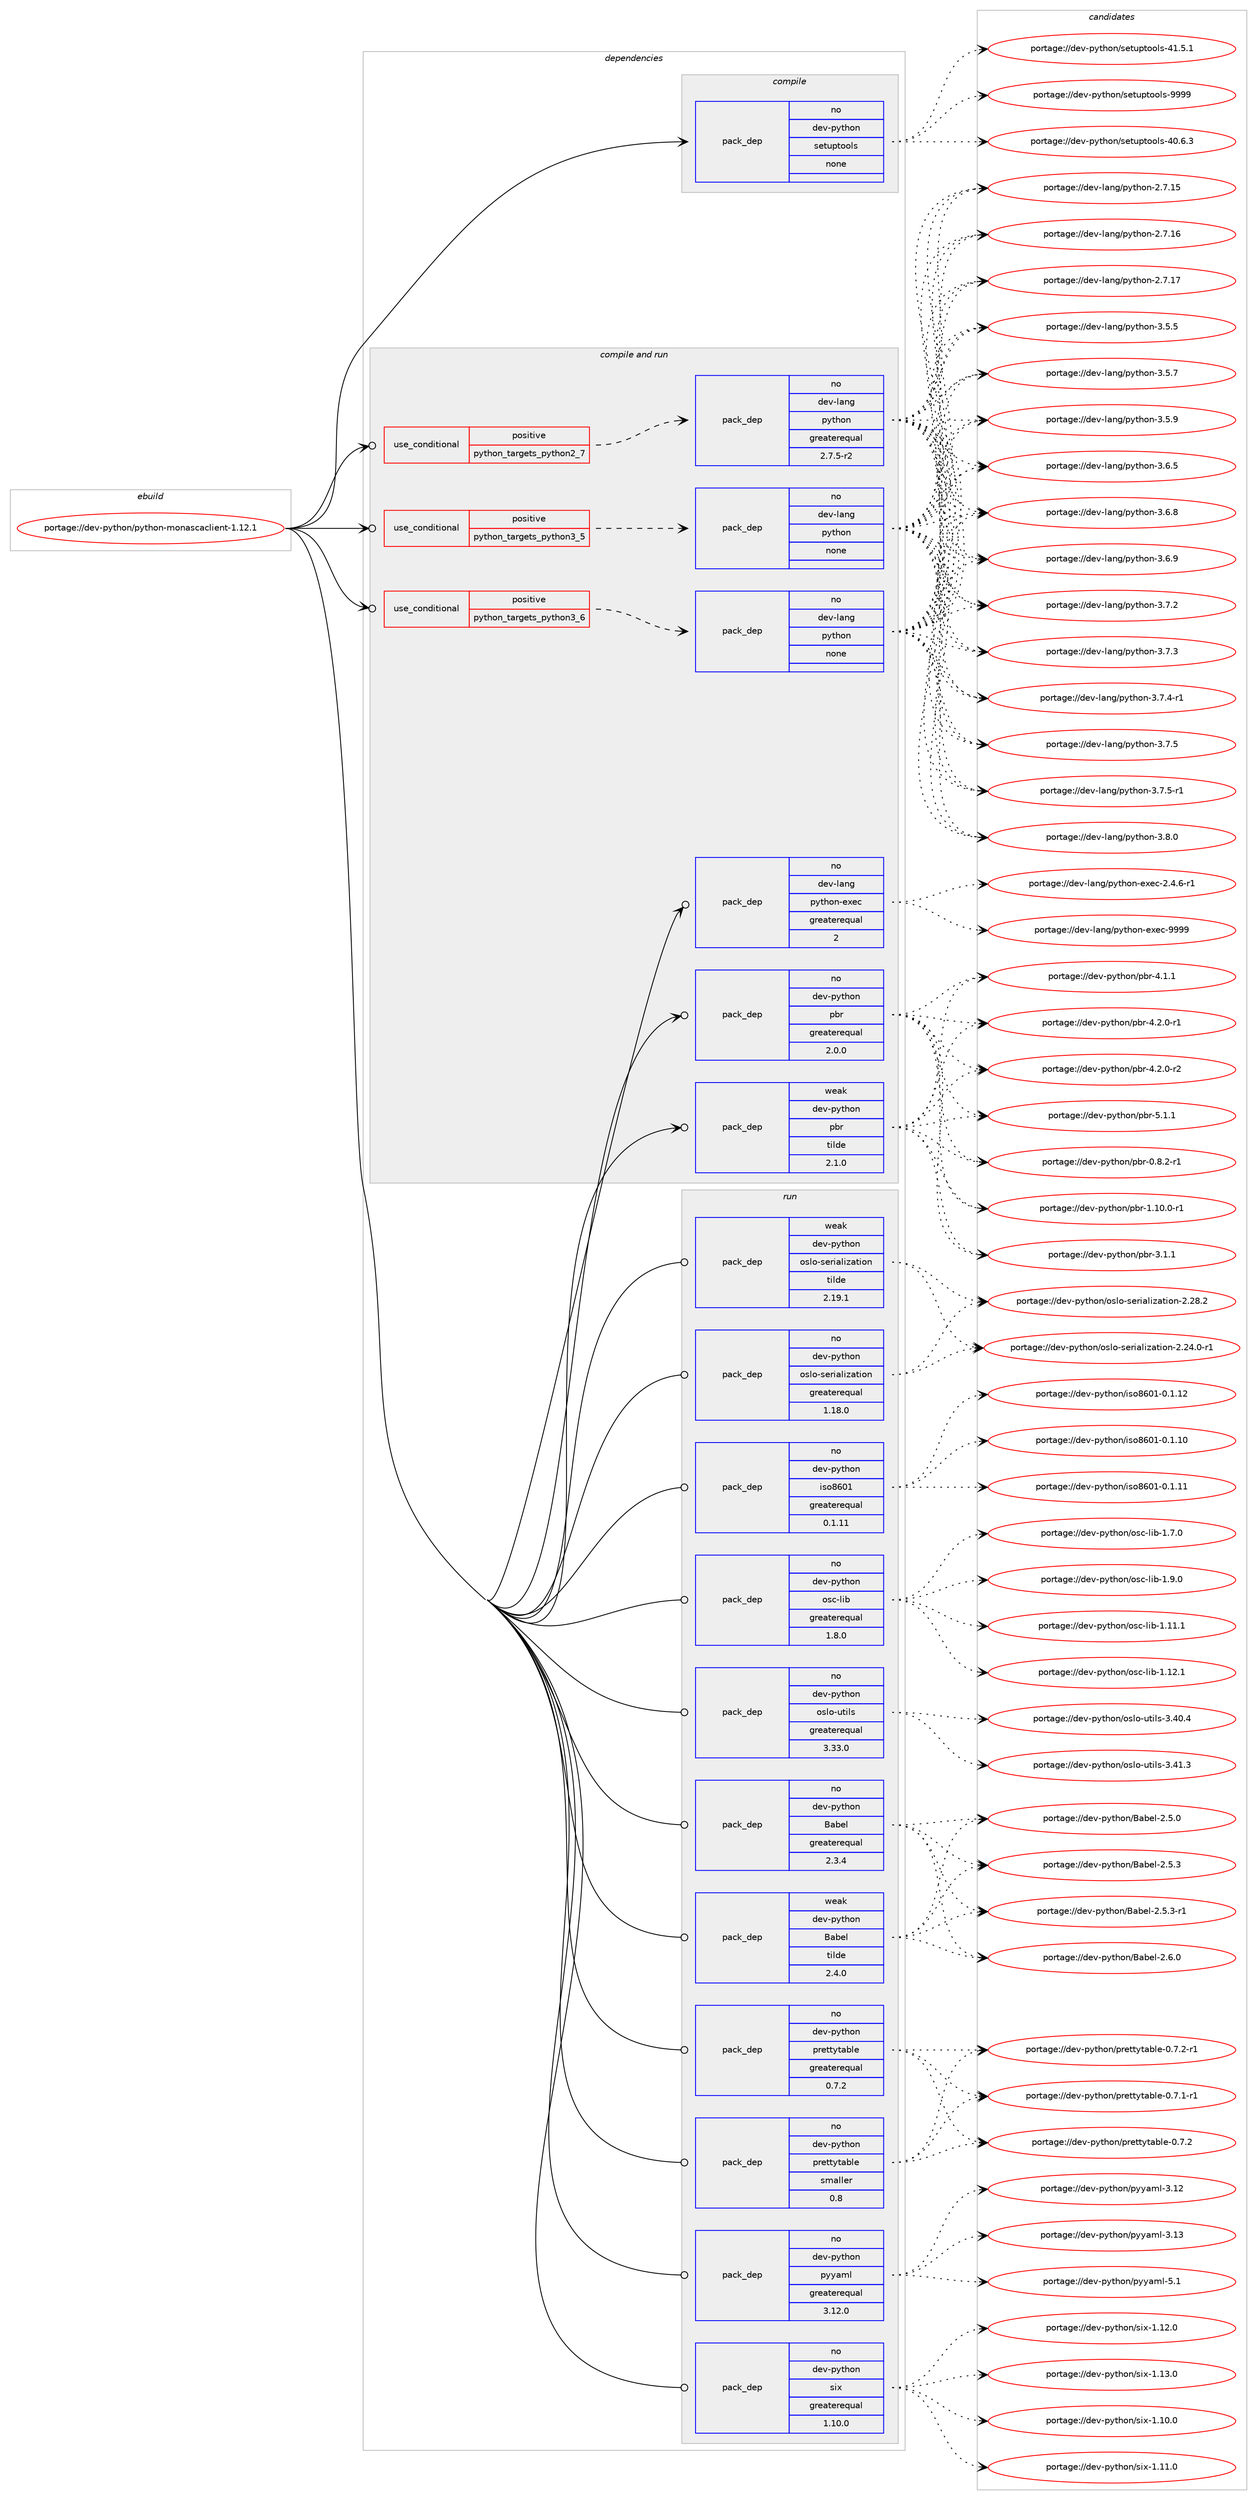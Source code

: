 digraph prolog {

# *************
# Graph options
# *************

newrank=true;
concentrate=true;
compound=true;
graph [rankdir=LR,fontname=Helvetica,fontsize=10,ranksep=1.5];#, ranksep=2.5, nodesep=0.2];
edge  [arrowhead=vee];
node  [fontname=Helvetica,fontsize=10];

# **********
# The ebuild
# **********

subgraph cluster_leftcol {
color=gray;
rank=same;
label=<<i>ebuild</i>>;
id [label="portage://dev-python/python-monascaclient-1.12.1", color=red, width=4, href="../dev-python/python-monascaclient-1.12.1.svg"];
}

# ****************
# The dependencies
# ****************

subgraph cluster_midcol {
color=gray;
label=<<i>dependencies</i>>;
subgraph cluster_compile {
fillcolor="#eeeeee";
style=filled;
label=<<i>compile</i>>;
subgraph pack126675 {
dependency167135 [label=<<TABLE BORDER="0" CELLBORDER="1" CELLSPACING="0" CELLPADDING="4" WIDTH="220"><TR><TD ROWSPAN="6" CELLPADDING="30">pack_dep</TD></TR><TR><TD WIDTH="110">no</TD></TR><TR><TD>dev-python</TD></TR><TR><TD>setuptools</TD></TR><TR><TD>none</TD></TR><TR><TD></TD></TR></TABLE>>, shape=none, color=blue];
}
id:e -> dependency167135:w [weight=20,style="solid",arrowhead="vee"];
}
subgraph cluster_compileandrun {
fillcolor="#eeeeee";
style=filled;
label=<<i>compile and run</i>>;
subgraph cond37066 {
dependency167136 [label=<<TABLE BORDER="0" CELLBORDER="1" CELLSPACING="0" CELLPADDING="4"><TR><TD ROWSPAN="3" CELLPADDING="10">use_conditional</TD></TR><TR><TD>positive</TD></TR><TR><TD>python_targets_python2_7</TD></TR></TABLE>>, shape=none, color=red];
subgraph pack126676 {
dependency167137 [label=<<TABLE BORDER="0" CELLBORDER="1" CELLSPACING="0" CELLPADDING="4" WIDTH="220"><TR><TD ROWSPAN="6" CELLPADDING="30">pack_dep</TD></TR><TR><TD WIDTH="110">no</TD></TR><TR><TD>dev-lang</TD></TR><TR><TD>python</TD></TR><TR><TD>greaterequal</TD></TR><TR><TD>2.7.5-r2</TD></TR></TABLE>>, shape=none, color=blue];
}
dependency167136:e -> dependency167137:w [weight=20,style="dashed",arrowhead="vee"];
}
id:e -> dependency167136:w [weight=20,style="solid",arrowhead="odotvee"];
subgraph cond37067 {
dependency167138 [label=<<TABLE BORDER="0" CELLBORDER="1" CELLSPACING="0" CELLPADDING="4"><TR><TD ROWSPAN="3" CELLPADDING="10">use_conditional</TD></TR><TR><TD>positive</TD></TR><TR><TD>python_targets_python3_5</TD></TR></TABLE>>, shape=none, color=red];
subgraph pack126677 {
dependency167139 [label=<<TABLE BORDER="0" CELLBORDER="1" CELLSPACING="0" CELLPADDING="4" WIDTH="220"><TR><TD ROWSPAN="6" CELLPADDING="30">pack_dep</TD></TR><TR><TD WIDTH="110">no</TD></TR><TR><TD>dev-lang</TD></TR><TR><TD>python</TD></TR><TR><TD>none</TD></TR><TR><TD></TD></TR></TABLE>>, shape=none, color=blue];
}
dependency167138:e -> dependency167139:w [weight=20,style="dashed",arrowhead="vee"];
}
id:e -> dependency167138:w [weight=20,style="solid",arrowhead="odotvee"];
subgraph cond37068 {
dependency167140 [label=<<TABLE BORDER="0" CELLBORDER="1" CELLSPACING="0" CELLPADDING="4"><TR><TD ROWSPAN="3" CELLPADDING="10">use_conditional</TD></TR><TR><TD>positive</TD></TR><TR><TD>python_targets_python3_6</TD></TR></TABLE>>, shape=none, color=red];
subgraph pack126678 {
dependency167141 [label=<<TABLE BORDER="0" CELLBORDER="1" CELLSPACING="0" CELLPADDING="4" WIDTH="220"><TR><TD ROWSPAN="6" CELLPADDING="30">pack_dep</TD></TR><TR><TD WIDTH="110">no</TD></TR><TR><TD>dev-lang</TD></TR><TR><TD>python</TD></TR><TR><TD>none</TD></TR><TR><TD></TD></TR></TABLE>>, shape=none, color=blue];
}
dependency167140:e -> dependency167141:w [weight=20,style="dashed",arrowhead="vee"];
}
id:e -> dependency167140:w [weight=20,style="solid",arrowhead="odotvee"];
subgraph pack126679 {
dependency167142 [label=<<TABLE BORDER="0" CELLBORDER="1" CELLSPACING="0" CELLPADDING="4" WIDTH="220"><TR><TD ROWSPAN="6" CELLPADDING="30">pack_dep</TD></TR><TR><TD WIDTH="110">no</TD></TR><TR><TD>dev-lang</TD></TR><TR><TD>python-exec</TD></TR><TR><TD>greaterequal</TD></TR><TR><TD>2</TD></TR></TABLE>>, shape=none, color=blue];
}
id:e -> dependency167142:w [weight=20,style="solid",arrowhead="odotvee"];
subgraph pack126680 {
dependency167143 [label=<<TABLE BORDER="0" CELLBORDER="1" CELLSPACING="0" CELLPADDING="4" WIDTH="220"><TR><TD ROWSPAN="6" CELLPADDING="30">pack_dep</TD></TR><TR><TD WIDTH="110">no</TD></TR><TR><TD>dev-python</TD></TR><TR><TD>pbr</TD></TR><TR><TD>greaterequal</TD></TR><TR><TD>2.0.0</TD></TR></TABLE>>, shape=none, color=blue];
}
id:e -> dependency167143:w [weight=20,style="solid",arrowhead="odotvee"];
subgraph pack126681 {
dependency167144 [label=<<TABLE BORDER="0" CELLBORDER="1" CELLSPACING="0" CELLPADDING="4" WIDTH="220"><TR><TD ROWSPAN="6" CELLPADDING="30">pack_dep</TD></TR><TR><TD WIDTH="110">weak</TD></TR><TR><TD>dev-python</TD></TR><TR><TD>pbr</TD></TR><TR><TD>tilde</TD></TR><TR><TD>2.1.0</TD></TR></TABLE>>, shape=none, color=blue];
}
id:e -> dependency167144:w [weight=20,style="solid",arrowhead="odotvee"];
}
subgraph cluster_run {
fillcolor="#eeeeee";
style=filled;
label=<<i>run</i>>;
subgraph pack126682 {
dependency167145 [label=<<TABLE BORDER="0" CELLBORDER="1" CELLSPACING="0" CELLPADDING="4" WIDTH="220"><TR><TD ROWSPAN="6" CELLPADDING="30">pack_dep</TD></TR><TR><TD WIDTH="110">no</TD></TR><TR><TD>dev-python</TD></TR><TR><TD>Babel</TD></TR><TR><TD>greaterequal</TD></TR><TR><TD>2.3.4</TD></TR></TABLE>>, shape=none, color=blue];
}
id:e -> dependency167145:w [weight=20,style="solid",arrowhead="odot"];
subgraph pack126683 {
dependency167146 [label=<<TABLE BORDER="0" CELLBORDER="1" CELLSPACING="0" CELLPADDING="4" WIDTH="220"><TR><TD ROWSPAN="6" CELLPADDING="30">pack_dep</TD></TR><TR><TD WIDTH="110">no</TD></TR><TR><TD>dev-python</TD></TR><TR><TD>iso8601</TD></TR><TR><TD>greaterequal</TD></TR><TR><TD>0.1.11</TD></TR></TABLE>>, shape=none, color=blue];
}
id:e -> dependency167146:w [weight=20,style="solid",arrowhead="odot"];
subgraph pack126684 {
dependency167147 [label=<<TABLE BORDER="0" CELLBORDER="1" CELLSPACING="0" CELLPADDING="4" WIDTH="220"><TR><TD ROWSPAN="6" CELLPADDING="30">pack_dep</TD></TR><TR><TD WIDTH="110">no</TD></TR><TR><TD>dev-python</TD></TR><TR><TD>osc-lib</TD></TR><TR><TD>greaterequal</TD></TR><TR><TD>1.8.0</TD></TR></TABLE>>, shape=none, color=blue];
}
id:e -> dependency167147:w [weight=20,style="solid",arrowhead="odot"];
subgraph pack126685 {
dependency167148 [label=<<TABLE BORDER="0" CELLBORDER="1" CELLSPACING="0" CELLPADDING="4" WIDTH="220"><TR><TD ROWSPAN="6" CELLPADDING="30">pack_dep</TD></TR><TR><TD WIDTH="110">no</TD></TR><TR><TD>dev-python</TD></TR><TR><TD>oslo-serialization</TD></TR><TR><TD>greaterequal</TD></TR><TR><TD>1.18.0</TD></TR></TABLE>>, shape=none, color=blue];
}
id:e -> dependency167148:w [weight=20,style="solid",arrowhead="odot"];
subgraph pack126686 {
dependency167149 [label=<<TABLE BORDER="0" CELLBORDER="1" CELLSPACING="0" CELLPADDING="4" WIDTH="220"><TR><TD ROWSPAN="6" CELLPADDING="30">pack_dep</TD></TR><TR><TD WIDTH="110">no</TD></TR><TR><TD>dev-python</TD></TR><TR><TD>oslo-utils</TD></TR><TR><TD>greaterequal</TD></TR><TR><TD>3.33.0</TD></TR></TABLE>>, shape=none, color=blue];
}
id:e -> dependency167149:w [weight=20,style="solid",arrowhead="odot"];
subgraph pack126687 {
dependency167150 [label=<<TABLE BORDER="0" CELLBORDER="1" CELLSPACING="0" CELLPADDING="4" WIDTH="220"><TR><TD ROWSPAN="6" CELLPADDING="30">pack_dep</TD></TR><TR><TD WIDTH="110">no</TD></TR><TR><TD>dev-python</TD></TR><TR><TD>prettytable</TD></TR><TR><TD>greaterequal</TD></TR><TR><TD>0.7.2</TD></TR></TABLE>>, shape=none, color=blue];
}
id:e -> dependency167150:w [weight=20,style="solid",arrowhead="odot"];
subgraph pack126688 {
dependency167151 [label=<<TABLE BORDER="0" CELLBORDER="1" CELLSPACING="0" CELLPADDING="4" WIDTH="220"><TR><TD ROWSPAN="6" CELLPADDING="30">pack_dep</TD></TR><TR><TD WIDTH="110">no</TD></TR><TR><TD>dev-python</TD></TR><TR><TD>prettytable</TD></TR><TR><TD>smaller</TD></TR><TR><TD>0.8</TD></TR></TABLE>>, shape=none, color=blue];
}
id:e -> dependency167151:w [weight=20,style="solid",arrowhead="odot"];
subgraph pack126689 {
dependency167152 [label=<<TABLE BORDER="0" CELLBORDER="1" CELLSPACING="0" CELLPADDING="4" WIDTH="220"><TR><TD ROWSPAN="6" CELLPADDING="30">pack_dep</TD></TR><TR><TD WIDTH="110">no</TD></TR><TR><TD>dev-python</TD></TR><TR><TD>pyyaml</TD></TR><TR><TD>greaterequal</TD></TR><TR><TD>3.12.0</TD></TR></TABLE>>, shape=none, color=blue];
}
id:e -> dependency167152:w [weight=20,style="solid",arrowhead="odot"];
subgraph pack126690 {
dependency167153 [label=<<TABLE BORDER="0" CELLBORDER="1" CELLSPACING="0" CELLPADDING="4" WIDTH="220"><TR><TD ROWSPAN="6" CELLPADDING="30">pack_dep</TD></TR><TR><TD WIDTH="110">no</TD></TR><TR><TD>dev-python</TD></TR><TR><TD>six</TD></TR><TR><TD>greaterequal</TD></TR><TR><TD>1.10.0</TD></TR></TABLE>>, shape=none, color=blue];
}
id:e -> dependency167153:w [weight=20,style="solid",arrowhead="odot"];
subgraph pack126691 {
dependency167154 [label=<<TABLE BORDER="0" CELLBORDER="1" CELLSPACING="0" CELLPADDING="4" WIDTH="220"><TR><TD ROWSPAN="6" CELLPADDING="30">pack_dep</TD></TR><TR><TD WIDTH="110">weak</TD></TR><TR><TD>dev-python</TD></TR><TR><TD>Babel</TD></TR><TR><TD>tilde</TD></TR><TR><TD>2.4.0</TD></TR></TABLE>>, shape=none, color=blue];
}
id:e -> dependency167154:w [weight=20,style="solid",arrowhead="odot"];
subgraph pack126692 {
dependency167155 [label=<<TABLE BORDER="0" CELLBORDER="1" CELLSPACING="0" CELLPADDING="4" WIDTH="220"><TR><TD ROWSPAN="6" CELLPADDING="30">pack_dep</TD></TR><TR><TD WIDTH="110">weak</TD></TR><TR><TD>dev-python</TD></TR><TR><TD>oslo-serialization</TD></TR><TR><TD>tilde</TD></TR><TR><TD>2.19.1</TD></TR></TABLE>>, shape=none, color=blue];
}
id:e -> dependency167155:w [weight=20,style="solid",arrowhead="odot"];
}
}

# **************
# The candidates
# **************

subgraph cluster_choices {
rank=same;
color=gray;
label=<<i>candidates</i>>;

subgraph choice126675 {
color=black;
nodesep=1;
choiceportage100101118451121211161041111104711510111611711211611111110811545524846544651 [label="portage://dev-python/setuptools-40.6.3", color=red, width=4,href="../dev-python/setuptools-40.6.3.svg"];
choiceportage100101118451121211161041111104711510111611711211611111110811545524946534649 [label="portage://dev-python/setuptools-41.5.1", color=red, width=4,href="../dev-python/setuptools-41.5.1.svg"];
choiceportage10010111845112121116104111110471151011161171121161111111081154557575757 [label="portage://dev-python/setuptools-9999", color=red, width=4,href="../dev-python/setuptools-9999.svg"];
dependency167135:e -> choiceportage100101118451121211161041111104711510111611711211611111110811545524846544651:w [style=dotted,weight="100"];
dependency167135:e -> choiceportage100101118451121211161041111104711510111611711211611111110811545524946534649:w [style=dotted,weight="100"];
dependency167135:e -> choiceportage10010111845112121116104111110471151011161171121161111111081154557575757:w [style=dotted,weight="100"];
}
subgraph choice126676 {
color=black;
nodesep=1;
choiceportage10010111845108971101034711212111610411111045504655464953 [label="portage://dev-lang/python-2.7.15", color=red, width=4,href="../dev-lang/python-2.7.15.svg"];
choiceportage10010111845108971101034711212111610411111045504655464954 [label="portage://dev-lang/python-2.7.16", color=red, width=4,href="../dev-lang/python-2.7.16.svg"];
choiceportage10010111845108971101034711212111610411111045504655464955 [label="portage://dev-lang/python-2.7.17", color=red, width=4,href="../dev-lang/python-2.7.17.svg"];
choiceportage100101118451089711010347112121116104111110455146534653 [label="portage://dev-lang/python-3.5.5", color=red, width=4,href="../dev-lang/python-3.5.5.svg"];
choiceportage100101118451089711010347112121116104111110455146534655 [label="portage://dev-lang/python-3.5.7", color=red, width=4,href="../dev-lang/python-3.5.7.svg"];
choiceportage100101118451089711010347112121116104111110455146534657 [label="portage://dev-lang/python-3.5.9", color=red, width=4,href="../dev-lang/python-3.5.9.svg"];
choiceportage100101118451089711010347112121116104111110455146544653 [label="portage://dev-lang/python-3.6.5", color=red, width=4,href="../dev-lang/python-3.6.5.svg"];
choiceportage100101118451089711010347112121116104111110455146544656 [label="portage://dev-lang/python-3.6.8", color=red, width=4,href="../dev-lang/python-3.6.8.svg"];
choiceportage100101118451089711010347112121116104111110455146544657 [label="portage://dev-lang/python-3.6.9", color=red, width=4,href="../dev-lang/python-3.6.9.svg"];
choiceportage100101118451089711010347112121116104111110455146554650 [label="portage://dev-lang/python-3.7.2", color=red, width=4,href="../dev-lang/python-3.7.2.svg"];
choiceportage100101118451089711010347112121116104111110455146554651 [label="portage://dev-lang/python-3.7.3", color=red, width=4,href="../dev-lang/python-3.7.3.svg"];
choiceportage1001011184510897110103471121211161041111104551465546524511449 [label="portage://dev-lang/python-3.7.4-r1", color=red, width=4,href="../dev-lang/python-3.7.4-r1.svg"];
choiceportage100101118451089711010347112121116104111110455146554653 [label="portage://dev-lang/python-3.7.5", color=red, width=4,href="../dev-lang/python-3.7.5.svg"];
choiceportage1001011184510897110103471121211161041111104551465546534511449 [label="portage://dev-lang/python-3.7.5-r1", color=red, width=4,href="../dev-lang/python-3.7.5-r1.svg"];
choiceportage100101118451089711010347112121116104111110455146564648 [label="portage://dev-lang/python-3.8.0", color=red, width=4,href="../dev-lang/python-3.8.0.svg"];
dependency167137:e -> choiceportage10010111845108971101034711212111610411111045504655464953:w [style=dotted,weight="100"];
dependency167137:e -> choiceportage10010111845108971101034711212111610411111045504655464954:w [style=dotted,weight="100"];
dependency167137:e -> choiceportage10010111845108971101034711212111610411111045504655464955:w [style=dotted,weight="100"];
dependency167137:e -> choiceportage100101118451089711010347112121116104111110455146534653:w [style=dotted,weight="100"];
dependency167137:e -> choiceportage100101118451089711010347112121116104111110455146534655:w [style=dotted,weight="100"];
dependency167137:e -> choiceportage100101118451089711010347112121116104111110455146534657:w [style=dotted,weight="100"];
dependency167137:e -> choiceportage100101118451089711010347112121116104111110455146544653:w [style=dotted,weight="100"];
dependency167137:e -> choiceportage100101118451089711010347112121116104111110455146544656:w [style=dotted,weight="100"];
dependency167137:e -> choiceportage100101118451089711010347112121116104111110455146544657:w [style=dotted,weight="100"];
dependency167137:e -> choiceportage100101118451089711010347112121116104111110455146554650:w [style=dotted,weight="100"];
dependency167137:e -> choiceportage100101118451089711010347112121116104111110455146554651:w [style=dotted,weight="100"];
dependency167137:e -> choiceportage1001011184510897110103471121211161041111104551465546524511449:w [style=dotted,weight="100"];
dependency167137:e -> choiceportage100101118451089711010347112121116104111110455146554653:w [style=dotted,weight="100"];
dependency167137:e -> choiceportage1001011184510897110103471121211161041111104551465546534511449:w [style=dotted,weight="100"];
dependency167137:e -> choiceportage100101118451089711010347112121116104111110455146564648:w [style=dotted,weight="100"];
}
subgraph choice126677 {
color=black;
nodesep=1;
choiceportage10010111845108971101034711212111610411111045504655464953 [label="portage://dev-lang/python-2.7.15", color=red, width=4,href="../dev-lang/python-2.7.15.svg"];
choiceportage10010111845108971101034711212111610411111045504655464954 [label="portage://dev-lang/python-2.7.16", color=red, width=4,href="../dev-lang/python-2.7.16.svg"];
choiceportage10010111845108971101034711212111610411111045504655464955 [label="portage://dev-lang/python-2.7.17", color=red, width=4,href="../dev-lang/python-2.7.17.svg"];
choiceportage100101118451089711010347112121116104111110455146534653 [label="portage://dev-lang/python-3.5.5", color=red, width=4,href="../dev-lang/python-3.5.5.svg"];
choiceportage100101118451089711010347112121116104111110455146534655 [label="portage://dev-lang/python-3.5.7", color=red, width=4,href="../dev-lang/python-3.5.7.svg"];
choiceportage100101118451089711010347112121116104111110455146534657 [label="portage://dev-lang/python-3.5.9", color=red, width=4,href="../dev-lang/python-3.5.9.svg"];
choiceportage100101118451089711010347112121116104111110455146544653 [label="portage://dev-lang/python-3.6.5", color=red, width=4,href="../dev-lang/python-3.6.5.svg"];
choiceportage100101118451089711010347112121116104111110455146544656 [label="portage://dev-lang/python-3.6.8", color=red, width=4,href="../dev-lang/python-3.6.8.svg"];
choiceportage100101118451089711010347112121116104111110455146544657 [label="portage://dev-lang/python-3.6.9", color=red, width=4,href="../dev-lang/python-3.6.9.svg"];
choiceportage100101118451089711010347112121116104111110455146554650 [label="portage://dev-lang/python-3.7.2", color=red, width=4,href="../dev-lang/python-3.7.2.svg"];
choiceportage100101118451089711010347112121116104111110455146554651 [label="portage://dev-lang/python-3.7.3", color=red, width=4,href="../dev-lang/python-3.7.3.svg"];
choiceportage1001011184510897110103471121211161041111104551465546524511449 [label="portage://dev-lang/python-3.7.4-r1", color=red, width=4,href="../dev-lang/python-3.7.4-r1.svg"];
choiceportage100101118451089711010347112121116104111110455146554653 [label="portage://dev-lang/python-3.7.5", color=red, width=4,href="../dev-lang/python-3.7.5.svg"];
choiceportage1001011184510897110103471121211161041111104551465546534511449 [label="portage://dev-lang/python-3.7.5-r1", color=red, width=4,href="../dev-lang/python-3.7.5-r1.svg"];
choiceportage100101118451089711010347112121116104111110455146564648 [label="portage://dev-lang/python-3.8.0", color=red, width=4,href="../dev-lang/python-3.8.0.svg"];
dependency167139:e -> choiceportage10010111845108971101034711212111610411111045504655464953:w [style=dotted,weight="100"];
dependency167139:e -> choiceportage10010111845108971101034711212111610411111045504655464954:w [style=dotted,weight="100"];
dependency167139:e -> choiceportage10010111845108971101034711212111610411111045504655464955:w [style=dotted,weight="100"];
dependency167139:e -> choiceportage100101118451089711010347112121116104111110455146534653:w [style=dotted,weight="100"];
dependency167139:e -> choiceportage100101118451089711010347112121116104111110455146534655:w [style=dotted,weight="100"];
dependency167139:e -> choiceportage100101118451089711010347112121116104111110455146534657:w [style=dotted,weight="100"];
dependency167139:e -> choiceportage100101118451089711010347112121116104111110455146544653:w [style=dotted,weight="100"];
dependency167139:e -> choiceportage100101118451089711010347112121116104111110455146544656:w [style=dotted,weight="100"];
dependency167139:e -> choiceportage100101118451089711010347112121116104111110455146544657:w [style=dotted,weight="100"];
dependency167139:e -> choiceportage100101118451089711010347112121116104111110455146554650:w [style=dotted,weight="100"];
dependency167139:e -> choiceportage100101118451089711010347112121116104111110455146554651:w [style=dotted,weight="100"];
dependency167139:e -> choiceportage1001011184510897110103471121211161041111104551465546524511449:w [style=dotted,weight="100"];
dependency167139:e -> choiceportage100101118451089711010347112121116104111110455146554653:w [style=dotted,weight="100"];
dependency167139:e -> choiceportage1001011184510897110103471121211161041111104551465546534511449:w [style=dotted,weight="100"];
dependency167139:e -> choiceportage100101118451089711010347112121116104111110455146564648:w [style=dotted,weight="100"];
}
subgraph choice126678 {
color=black;
nodesep=1;
choiceportage10010111845108971101034711212111610411111045504655464953 [label="portage://dev-lang/python-2.7.15", color=red, width=4,href="../dev-lang/python-2.7.15.svg"];
choiceportage10010111845108971101034711212111610411111045504655464954 [label="portage://dev-lang/python-2.7.16", color=red, width=4,href="../dev-lang/python-2.7.16.svg"];
choiceportage10010111845108971101034711212111610411111045504655464955 [label="portage://dev-lang/python-2.7.17", color=red, width=4,href="../dev-lang/python-2.7.17.svg"];
choiceportage100101118451089711010347112121116104111110455146534653 [label="portage://dev-lang/python-3.5.5", color=red, width=4,href="../dev-lang/python-3.5.5.svg"];
choiceportage100101118451089711010347112121116104111110455146534655 [label="portage://dev-lang/python-3.5.7", color=red, width=4,href="../dev-lang/python-3.5.7.svg"];
choiceportage100101118451089711010347112121116104111110455146534657 [label="portage://dev-lang/python-3.5.9", color=red, width=4,href="../dev-lang/python-3.5.9.svg"];
choiceportage100101118451089711010347112121116104111110455146544653 [label="portage://dev-lang/python-3.6.5", color=red, width=4,href="../dev-lang/python-3.6.5.svg"];
choiceportage100101118451089711010347112121116104111110455146544656 [label="portage://dev-lang/python-3.6.8", color=red, width=4,href="../dev-lang/python-3.6.8.svg"];
choiceportage100101118451089711010347112121116104111110455146544657 [label="portage://dev-lang/python-3.6.9", color=red, width=4,href="../dev-lang/python-3.6.9.svg"];
choiceportage100101118451089711010347112121116104111110455146554650 [label="portage://dev-lang/python-3.7.2", color=red, width=4,href="../dev-lang/python-3.7.2.svg"];
choiceportage100101118451089711010347112121116104111110455146554651 [label="portage://dev-lang/python-3.7.3", color=red, width=4,href="../dev-lang/python-3.7.3.svg"];
choiceportage1001011184510897110103471121211161041111104551465546524511449 [label="portage://dev-lang/python-3.7.4-r1", color=red, width=4,href="../dev-lang/python-3.7.4-r1.svg"];
choiceportage100101118451089711010347112121116104111110455146554653 [label="portage://dev-lang/python-3.7.5", color=red, width=4,href="../dev-lang/python-3.7.5.svg"];
choiceportage1001011184510897110103471121211161041111104551465546534511449 [label="portage://dev-lang/python-3.7.5-r1", color=red, width=4,href="../dev-lang/python-3.7.5-r1.svg"];
choiceportage100101118451089711010347112121116104111110455146564648 [label="portage://dev-lang/python-3.8.0", color=red, width=4,href="../dev-lang/python-3.8.0.svg"];
dependency167141:e -> choiceportage10010111845108971101034711212111610411111045504655464953:w [style=dotted,weight="100"];
dependency167141:e -> choiceportage10010111845108971101034711212111610411111045504655464954:w [style=dotted,weight="100"];
dependency167141:e -> choiceportage10010111845108971101034711212111610411111045504655464955:w [style=dotted,weight="100"];
dependency167141:e -> choiceportage100101118451089711010347112121116104111110455146534653:w [style=dotted,weight="100"];
dependency167141:e -> choiceportage100101118451089711010347112121116104111110455146534655:w [style=dotted,weight="100"];
dependency167141:e -> choiceportage100101118451089711010347112121116104111110455146534657:w [style=dotted,weight="100"];
dependency167141:e -> choiceportage100101118451089711010347112121116104111110455146544653:w [style=dotted,weight="100"];
dependency167141:e -> choiceportage100101118451089711010347112121116104111110455146544656:w [style=dotted,weight="100"];
dependency167141:e -> choiceportage100101118451089711010347112121116104111110455146544657:w [style=dotted,weight="100"];
dependency167141:e -> choiceportage100101118451089711010347112121116104111110455146554650:w [style=dotted,weight="100"];
dependency167141:e -> choiceportage100101118451089711010347112121116104111110455146554651:w [style=dotted,weight="100"];
dependency167141:e -> choiceportage1001011184510897110103471121211161041111104551465546524511449:w [style=dotted,weight="100"];
dependency167141:e -> choiceportage100101118451089711010347112121116104111110455146554653:w [style=dotted,weight="100"];
dependency167141:e -> choiceportage1001011184510897110103471121211161041111104551465546534511449:w [style=dotted,weight="100"];
dependency167141:e -> choiceportage100101118451089711010347112121116104111110455146564648:w [style=dotted,weight="100"];
}
subgraph choice126679 {
color=black;
nodesep=1;
choiceportage10010111845108971101034711212111610411111045101120101994550465246544511449 [label="portage://dev-lang/python-exec-2.4.6-r1", color=red, width=4,href="../dev-lang/python-exec-2.4.6-r1.svg"];
choiceportage10010111845108971101034711212111610411111045101120101994557575757 [label="portage://dev-lang/python-exec-9999", color=red, width=4,href="../dev-lang/python-exec-9999.svg"];
dependency167142:e -> choiceportage10010111845108971101034711212111610411111045101120101994550465246544511449:w [style=dotted,weight="100"];
dependency167142:e -> choiceportage10010111845108971101034711212111610411111045101120101994557575757:w [style=dotted,weight="100"];
}
subgraph choice126680 {
color=black;
nodesep=1;
choiceportage1001011184511212111610411111047112981144548465646504511449 [label="portage://dev-python/pbr-0.8.2-r1", color=red, width=4,href="../dev-python/pbr-0.8.2-r1.svg"];
choiceportage100101118451121211161041111104711298114454946494846484511449 [label="portage://dev-python/pbr-1.10.0-r1", color=red, width=4,href="../dev-python/pbr-1.10.0-r1.svg"];
choiceportage100101118451121211161041111104711298114455146494649 [label="portage://dev-python/pbr-3.1.1", color=red, width=4,href="../dev-python/pbr-3.1.1.svg"];
choiceportage100101118451121211161041111104711298114455246494649 [label="portage://dev-python/pbr-4.1.1", color=red, width=4,href="../dev-python/pbr-4.1.1.svg"];
choiceportage1001011184511212111610411111047112981144552465046484511449 [label="portage://dev-python/pbr-4.2.0-r1", color=red, width=4,href="../dev-python/pbr-4.2.0-r1.svg"];
choiceportage1001011184511212111610411111047112981144552465046484511450 [label="portage://dev-python/pbr-4.2.0-r2", color=red, width=4,href="../dev-python/pbr-4.2.0-r2.svg"];
choiceportage100101118451121211161041111104711298114455346494649 [label="portage://dev-python/pbr-5.1.1", color=red, width=4,href="../dev-python/pbr-5.1.1.svg"];
dependency167143:e -> choiceportage1001011184511212111610411111047112981144548465646504511449:w [style=dotted,weight="100"];
dependency167143:e -> choiceportage100101118451121211161041111104711298114454946494846484511449:w [style=dotted,weight="100"];
dependency167143:e -> choiceportage100101118451121211161041111104711298114455146494649:w [style=dotted,weight="100"];
dependency167143:e -> choiceportage100101118451121211161041111104711298114455246494649:w [style=dotted,weight="100"];
dependency167143:e -> choiceportage1001011184511212111610411111047112981144552465046484511449:w [style=dotted,weight="100"];
dependency167143:e -> choiceportage1001011184511212111610411111047112981144552465046484511450:w [style=dotted,weight="100"];
dependency167143:e -> choiceportage100101118451121211161041111104711298114455346494649:w [style=dotted,weight="100"];
}
subgraph choice126681 {
color=black;
nodesep=1;
choiceportage1001011184511212111610411111047112981144548465646504511449 [label="portage://dev-python/pbr-0.8.2-r1", color=red, width=4,href="../dev-python/pbr-0.8.2-r1.svg"];
choiceportage100101118451121211161041111104711298114454946494846484511449 [label="portage://dev-python/pbr-1.10.0-r1", color=red, width=4,href="../dev-python/pbr-1.10.0-r1.svg"];
choiceportage100101118451121211161041111104711298114455146494649 [label="portage://dev-python/pbr-3.1.1", color=red, width=4,href="../dev-python/pbr-3.1.1.svg"];
choiceportage100101118451121211161041111104711298114455246494649 [label="portage://dev-python/pbr-4.1.1", color=red, width=4,href="../dev-python/pbr-4.1.1.svg"];
choiceportage1001011184511212111610411111047112981144552465046484511449 [label="portage://dev-python/pbr-4.2.0-r1", color=red, width=4,href="../dev-python/pbr-4.2.0-r1.svg"];
choiceportage1001011184511212111610411111047112981144552465046484511450 [label="portage://dev-python/pbr-4.2.0-r2", color=red, width=4,href="../dev-python/pbr-4.2.0-r2.svg"];
choiceportage100101118451121211161041111104711298114455346494649 [label="portage://dev-python/pbr-5.1.1", color=red, width=4,href="../dev-python/pbr-5.1.1.svg"];
dependency167144:e -> choiceportage1001011184511212111610411111047112981144548465646504511449:w [style=dotted,weight="100"];
dependency167144:e -> choiceportage100101118451121211161041111104711298114454946494846484511449:w [style=dotted,weight="100"];
dependency167144:e -> choiceportage100101118451121211161041111104711298114455146494649:w [style=dotted,weight="100"];
dependency167144:e -> choiceportage100101118451121211161041111104711298114455246494649:w [style=dotted,weight="100"];
dependency167144:e -> choiceportage1001011184511212111610411111047112981144552465046484511449:w [style=dotted,weight="100"];
dependency167144:e -> choiceportage1001011184511212111610411111047112981144552465046484511450:w [style=dotted,weight="100"];
dependency167144:e -> choiceportage100101118451121211161041111104711298114455346494649:w [style=dotted,weight="100"];
}
subgraph choice126682 {
color=black;
nodesep=1;
choiceportage1001011184511212111610411111047669798101108455046534648 [label="portage://dev-python/Babel-2.5.0", color=red, width=4,href="../dev-python/Babel-2.5.0.svg"];
choiceportage1001011184511212111610411111047669798101108455046534651 [label="portage://dev-python/Babel-2.5.3", color=red, width=4,href="../dev-python/Babel-2.5.3.svg"];
choiceportage10010111845112121116104111110476697981011084550465346514511449 [label="portage://dev-python/Babel-2.5.3-r1", color=red, width=4,href="../dev-python/Babel-2.5.3-r1.svg"];
choiceportage1001011184511212111610411111047669798101108455046544648 [label="portage://dev-python/Babel-2.6.0", color=red, width=4,href="../dev-python/Babel-2.6.0.svg"];
dependency167145:e -> choiceportage1001011184511212111610411111047669798101108455046534648:w [style=dotted,weight="100"];
dependency167145:e -> choiceportage1001011184511212111610411111047669798101108455046534651:w [style=dotted,weight="100"];
dependency167145:e -> choiceportage10010111845112121116104111110476697981011084550465346514511449:w [style=dotted,weight="100"];
dependency167145:e -> choiceportage1001011184511212111610411111047669798101108455046544648:w [style=dotted,weight="100"];
}
subgraph choice126683 {
color=black;
nodesep=1;
choiceportage10010111845112121116104111110471051151115654484945484649464948 [label="portage://dev-python/iso8601-0.1.10", color=red, width=4,href="../dev-python/iso8601-0.1.10.svg"];
choiceportage10010111845112121116104111110471051151115654484945484649464949 [label="portage://dev-python/iso8601-0.1.11", color=red, width=4,href="../dev-python/iso8601-0.1.11.svg"];
choiceportage10010111845112121116104111110471051151115654484945484649464950 [label="portage://dev-python/iso8601-0.1.12", color=red, width=4,href="../dev-python/iso8601-0.1.12.svg"];
dependency167146:e -> choiceportage10010111845112121116104111110471051151115654484945484649464948:w [style=dotted,weight="100"];
dependency167146:e -> choiceportage10010111845112121116104111110471051151115654484945484649464949:w [style=dotted,weight="100"];
dependency167146:e -> choiceportage10010111845112121116104111110471051151115654484945484649464950:w [style=dotted,weight="100"];
}
subgraph choice126684 {
color=black;
nodesep=1;
choiceportage100101118451121211161041111104711111599451081059845494649494649 [label="portage://dev-python/osc-lib-1.11.1", color=red, width=4,href="../dev-python/osc-lib-1.11.1.svg"];
choiceportage100101118451121211161041111104711111599451081059845494649504649 [label="portage://dev-python/osc-lib-1.12.1", color=red, width=4,href="../dev-python/osc-lib-1.12.1.svg"];
choiceportage1001011184511212111610411111047111115994510810598454946554648 [label="portage://dev-python/osc-lib-1.7.0", color=red, width=4,href="../dev-python/osc-lib-1.7.0.svg"];
choiceportage1001011184511212111610411111047111115994510810598454946574648 [label="portage://dev-python/osc-lib-1.9.0", color=red, width=4,href="../dev-python/osc-lib-1.9.0.svg"];
dependency167147:e -> choiceportage100101118451121211161041111104711111599451081059845494649494649:w [style=dotted,weight="100"];
dependency167147:e -> choiceportage100101118451121211161041111104711111599451081059845494649504649:w [style=dotted,weight="100"];
dependency167147:e -> choiceportage1001011184511212111610411111047111115994510810598454946554648:w [style=dotted,weight="100"];
dependency167147:e -> choiceportage1001011184511212111610411111047111115994510810598454946574648:w [style=dotted,weight="100"];
}
subgraph choice126685 {
color=black;
nodesep=1;
choiceportage1001011184511212111610411111047111115108111451151011141059710810512297116105111110455046505246484511449 [label="portage://dev-python/oslo-serialization-2.24.0-r1", color=red, width=4,href="../dev-python/oslo-serialization-2.24.0-r1.svg"];
choiceportage100101118451121211161041111104711111510811145115101114105971081051229711610511111045504650564650 [label="portage://dev-python/oslo-serialization-2.28.2", color=red, width=4,href="../dev-python/oslo-serialization-2.28.2.svg"];
dependency167148:e -> choiceportage1001011184511212111610411111047111115108111451151011141059710810512297116105111110455046505246484511449:w [style=dotted,weight="100"];
dependency167148:e -> choiceportage100101118451121211161041111104711111510811145115101114105971081051229711610511111045504650564650:w [style=dotted,weight="100"];
}
subgraph choice126686 {
color=black;
nodesep=1;
choiceportage10010111845112121116104111110471111151081114511711610510811545514652484652 [label="portage://dev-python/oslo-utils-3.40.4", color=red, width=4,href="../dev-python/oslo-utils-3.40.4.svg"];
choiceportage10010111845112121116104111110471111151081114511711610510811545514652494651 [label="portage://dev-python/oslo-utils-3.41.3", color=red, width=4,href="../dev-python/oslo-utils-3.41.3.svg"];
dependency167149:e -> choiceportage10010111845112121116104111110471111151081114511711610510811545514652484652:w [style=dotted,weight="100"];
dependency167149:e -> choiceportage10010111845112121116104111110471111151081114511711610510811545514652494651:w [style=dotted,weight="100"];
}
subgraph choice126687 {
color=black;
nodesep=1;
choiceportage100101118451121211161041111104711211410111611612111697981081014548465546494511449 [label="portage://dev-python/prettytable-0.7.1-r1", color=red, width=4,href="../dev-python/prettytable-0.7.1-r1.svg"];
choiceportage10010111845112121116104111110471121141011161161211169798108101454846554650 [label="portage://dev-python/prettytable-0.7.2", color=red, width=4,href="../dev-python/prettytable-0.7.2.svg"];
choiceportage100101118451121211161041111104711211410111611612111697981081014548465546504511449 [label="portage://dev-python/prettytable-0.7.2-r1", color=red, width=4,href="../dev-python/prettytable-0.7.2-r1.svg"];
dependency167150:e -> choiceportage100101118451121211161041111104711211410111611612111697981081014548465546494511449:w [style=dotted,weight="100"];
dependency167150:e -> choiceportage10010111845112121116104111110471121141011161161211169798108101454846554650:w [style=dotted,weight="100"];
dependency167150:e -> choiceportage100101118451121211161041111104711211410111611612111697981081014548465546504511449:w [style=dotted,weight="100"];
}
subgraph choice126688 {
color=black;
nodesep=1;
choiceportage100101118451121211161041111104711211410111611612111697981081014548465546494511449 [label="portage://dev-python/prettytable-0.7.1-r1", color=red, width=4,href="../dev-python/prettytable-0.7.1-r1.svg"];
choiceportage10010111845112121116104111110471121141011161161211169798108101454846554650 [label="portage://dev-python/prettytable-0.7.2", color=red, width=4,href="../dev-python/prettytable-0.7.2.svg"];
choiceportage100101118451121211161041111104711211410111611612111697981081014548465546504511449 [label="portage://dev-python/prettytable-0.7.2-r1", color=red, width=4,href="../dev-python/prettytable-0.7.2-r1.svg"];
dependency167151:e -> choiceportage100101118451121211161041111104711211410111611612111697981081014548465546494511449:w [style=dotted,weight="100"];
dependency167151:e -> choiceportage10010111845112121116104111110471121141011161161211169798108101454846554650:w [style=dotted,weight="100"];
dependency167151:e -> choiceportage100101118451121211161041111104711211410111611612111697981081014548465546504511449:w [style=dotted,weight="100"];
}
subgraph choice126689 {
color=black;
nodesep=1;
choiceportage1001011184511212111610411111047112121121971091084551464950 [label="portage://dev-python/pyyaml-3.12", color=red, width=4,href="../dev-python/pyyaml-3.12.svg"];
choiceportage1001011184511212111610411111047112121121971091084551464951 [label="portage://dev-python/pyyaml-3.13", color=red, width=4,href="../dev-python/pyyaml-3.13.svg"];
choiceportage10010111845112121116104111110471121211219710910845534649 [label="portage://dev-python/pyyaml-5.1", color=red, width=4,href="../dev-python/pyyaml-5.1.svg"];
dependency167152:e -> choiceportage1001011184511212111610411111047112121121971091084551464950:w [style=dotted,weight="100"];
dependency167152:e -> choiceportage1001011184511212111610411111047112121121971091084551464951:w [style=dotted,weight="100"];
dependency167152:e -> choiceportage10010111845112121116104111110471121211219710910845534649:w [style=dotted,weight="100"];
}
subgraph choice126690 {
color=black;
nodesep=1;
choiceportage100101118451121211161041111104711510512045494649484648 [label="portage://dev-python/six-1.10.0", color=red, width=4,href="../dev-python/six-1.10.0.svg"];
choiceportage100101118451121211161041111104711510512045494649494648 [label="portage://dev-python/six-1.11.0", color=red, width=4,href="../dev-python/six-1.11.0.svg"];
choiceportage100101118451121211161041111104711510512045494649504648 [label="portage://dev-python/six-1.12.0", color=red, width=4,href="../dev-python/six-1.12.0.svg"];
choiceportage100101118451121211161041111104711510512045494649514648 [label="portage://dev-python/six-1.13.0", color=red, width=4,href="../dev-python/six-1.13.0.svg"];
dependency167153:e -> choiceportage100101118451121211161041111104711510512045494649484648:w [style=dotted,weight="100"];
dependency167153:e -> choiceportage100101118451121211161041111104711510512045494649494648:w [style=dotted,weight="100"];
dependency167153:e -> choiceportage100101118451121211161041111104711510512045494649504648:w [style=dotted,weight="100"];
dependency167153:e -> choiceportage100101118451121211161041111104711510512045494649514648:w [style=dotted,weight="100"];
}
subgraph choice126691 {
color=black;
nodesep=1;
choiceportage1001011184511212111610411111047669798101108455046534648 [label="portage://dev-python/Babel-2.5.0", color=red, width=4,href="../dev-python/Babel-2.5.0.svg"];
choiceportage1001011184511212111610411111047669798101108455046534651 [label="portage://dev-python/Babel-2.5.3", color=red, width=4,href="../dev-python/Babel-2.5.3.svg"];
choiceportage10010111845112121116104111110476697981011084550465346514511449 [label="portage://dev-python/Babel-2.5.3-r1", color=red, width=4,href="../dev-python/Babel-2.5.3-r1.svg"];
choiceportage1001011184511212111610411111047669798101108455046544648 [label="portage://dev-python/Babel-2.6.0", color=red, width=4,href="../dev-python/Babel-2.6.0.svg"];
dependency167154:e -> choiceportage1001011184511212111610411111047669798101108455046534648:w [style=dotted,weight="100"];
dependency167154:e -> choiceportage1001011184511212111610411111047669798101108455046534651:w [style=dotted,weight="100"];
dependency167154:e -> choiceportage10010111845112121116104111110476697981011084550465346514511449:w [style=dotted,weight="100"];
dependency167154:e -> choiceportage1001011184511212111610411111047669798101108455046544648:w [style=dotted,weight="100"];
}
subgraph choice126692 {
color=black;
nodesep=1;
choiceportage1001011184511212111610411111047111115108111451151011141059710810512297116105111110455046505246484511449 [label="portage://dev-python/oslo-serialization-2.24.0-r1", color=red, width=4,href="../dev-python/oslo-serialization-2.24.0-r1.svg"];
choiceportage100101118451121211161041111104711111510811145115101114105971081051229711610511111045504650564650 [label="portage://dev-python/oslo-serialization-2.28.2", color=red, width=4,href="../dev-python/oslo-serialization-2.28.2.svg"];
dependency167155:e -> choiceportage1001011184511212111610411111047111115108111451151011141059710810512297116105111110455046505246484511449:w [style=dotted,weight="100"];
dependency167155:e -> choiceportage100101118451121211161041111104711111510811145115101114105971081051229711610511111045504650564650:w [style=dotted,weight="100"];
}
}

}
